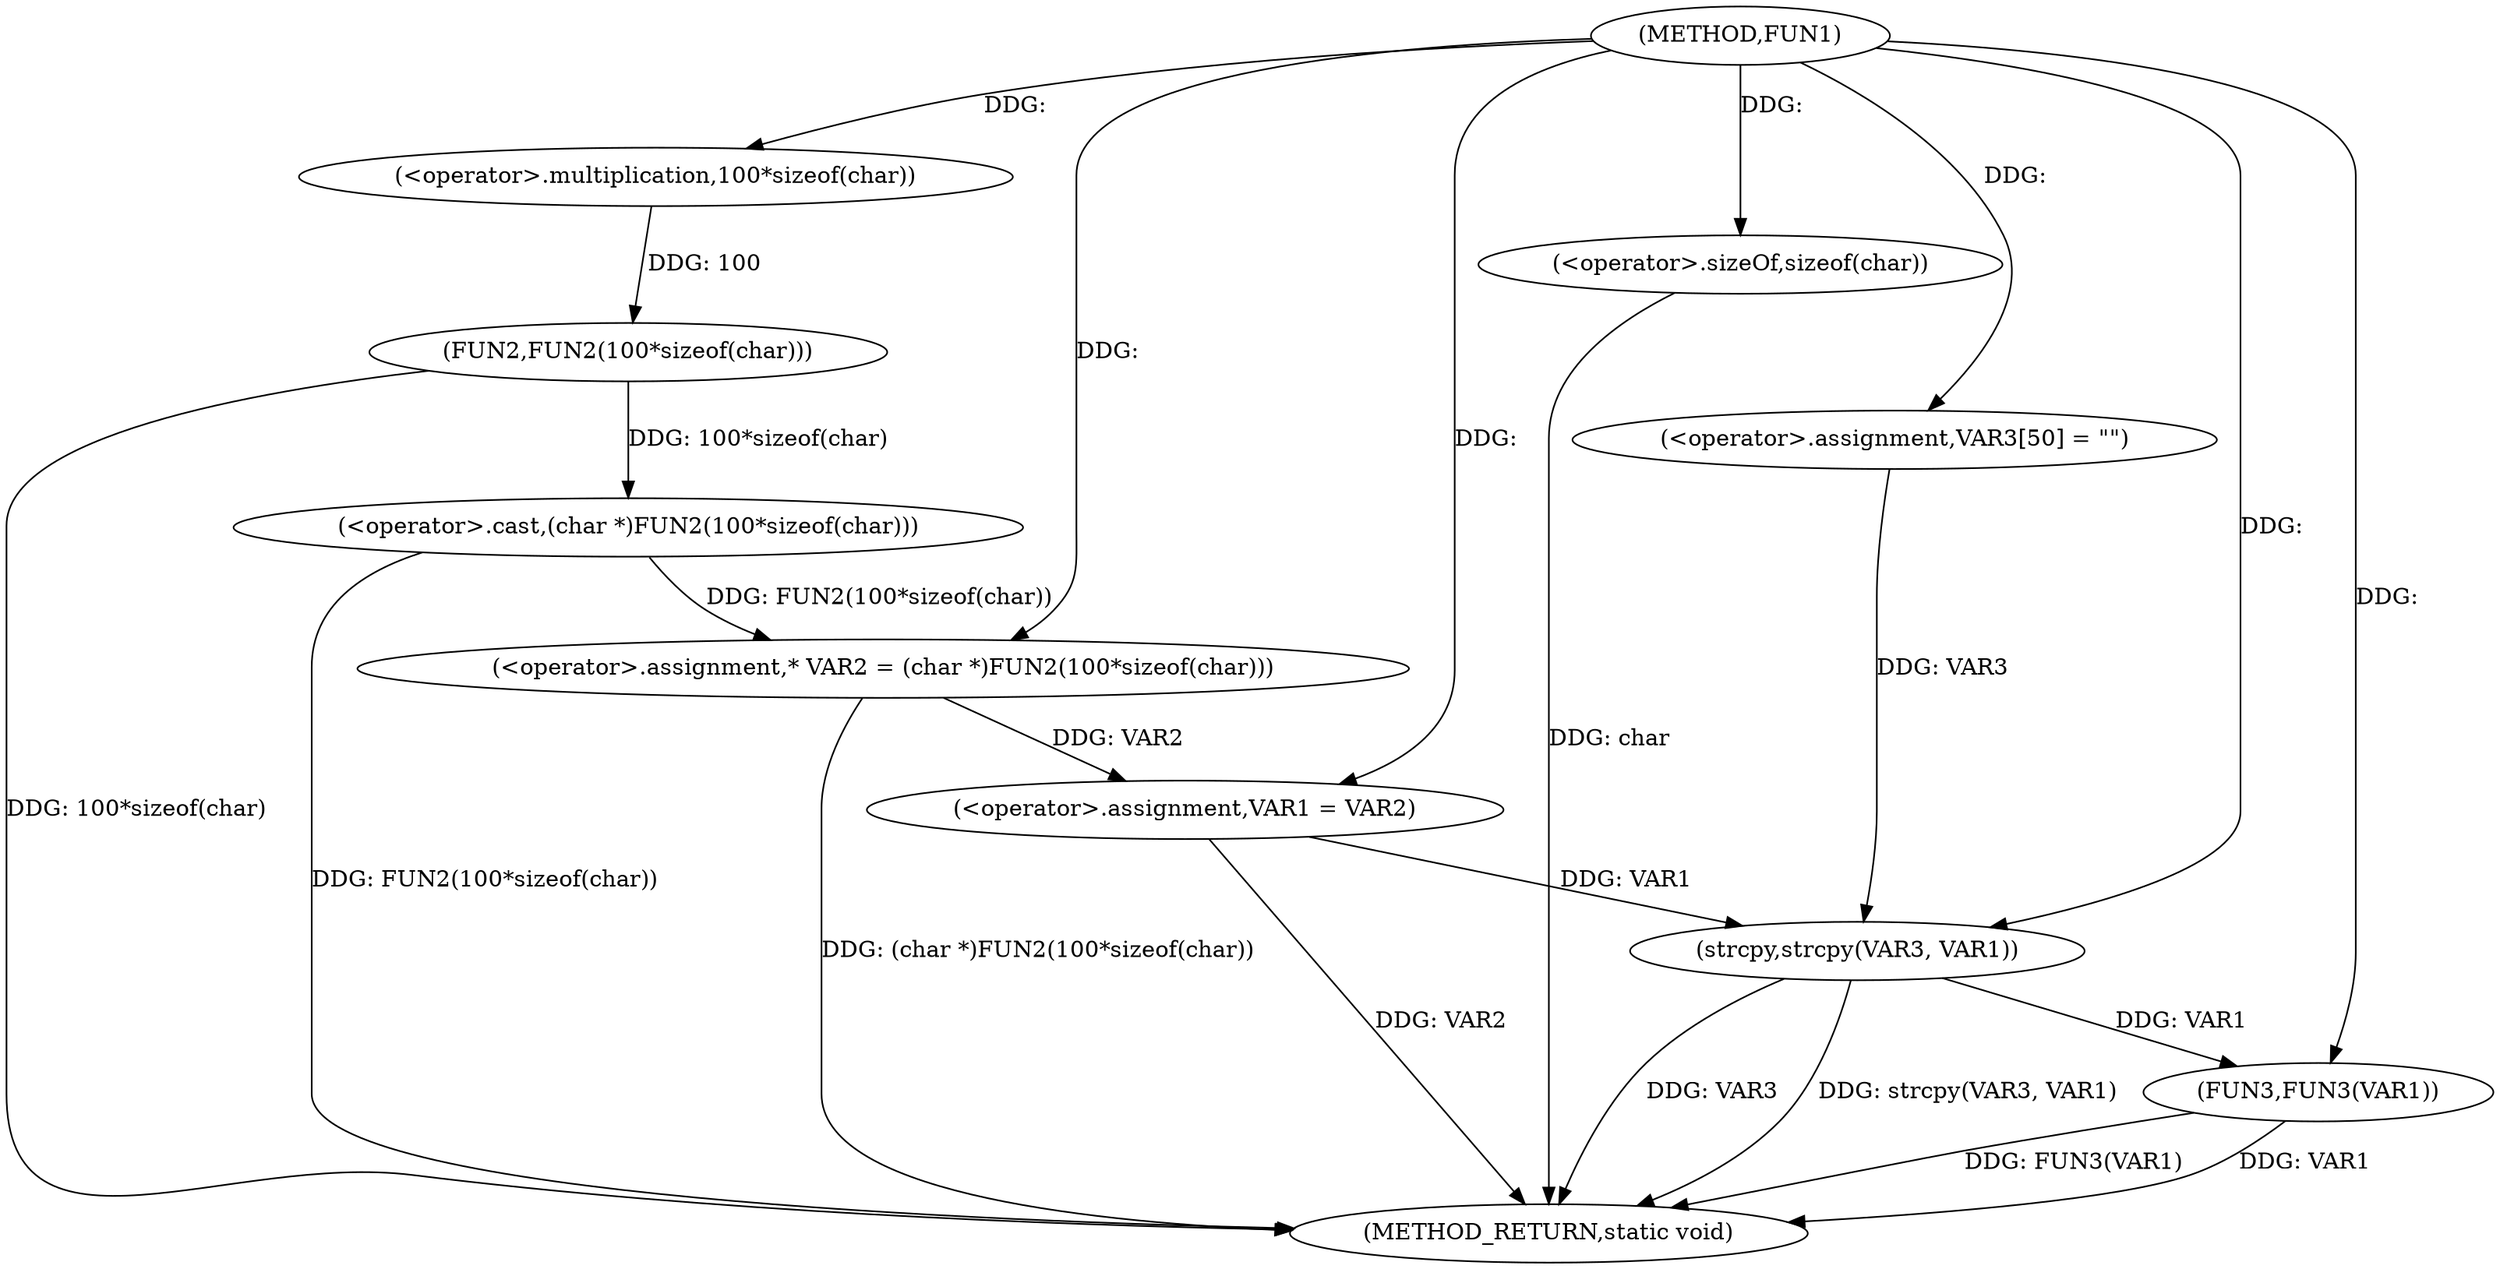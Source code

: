 digraph FUN1 {  
"1000100" [label = "(METHOD,FUN1)" ]
"1000126" [label = "(METHOD_RETURN,static void)" ]
"1000104" [label = "(<operator>.assignment,* VAR2 = (char *)FUN2(100*sizeof(char)))" ]
"1000106" [label = "(<operator>.cast,(char *)FUN2(100*sizeof(char)))" ]
"1000108" [label = "(FUN2,FUN2(100*sizeof(char)))" ]
"1000109" [label = "(<operator>.multiplication,100*sizeof(char))" ]
"1000111" [label = "(<operator>.sizeOf,sizeof(char))" ]
"1000113" [label = "(<operator>.assignment,VAR1 = VAR2)" ]
"1000118" [label = "(<operator>.assignment,VAR3[50] = \"\")" ]
"1000121" [label = "(strcpy,strcpy(VAR3, VAR1))" ]
"1000124" [label = "(FUN3,FUN3(VAR1))" ]
  "1000124" -> "1000126"  [ label = "DDG: VAR1"] 
  "1000106" -> "1000126"  [ label = "DDG: FUN2(100*sizeof(char))"] 
  "1000111" -> "1000126"  [ label = "DDG: char"] 
  "1000121" -> "1000126"  [ label = "DDG: VAR3"] 
  "1000124" -> "1000126"  [ label = "DDG: FUN3(VAR1)"] 
  "1000113" -> "1000126"  [ label = "DDG: VAR2"] 
  "1000121" -> "1000126"  [ label = "DDG: strcpy(VAR3, VAR1)"] 
  "1000104" -> "1000126"  [ label = "DDG: (char *)FUN2(100*sizeof(char))"] 
  "1000108" -> "1000126"  [ label = "DDG: 100*sizeof(char)"] 
  "1000106" -> "1000104"  [ label = "DDG: FUN2(100*sizeof(char))"] 
  "1000100" -> "1000104"  [ label = "DDG: "] 
  "1000108" -> "1000106"  [ label = "DDG: 100*sizeof(char)"] 
  "1000109" -> "1000108"  [ label = "DDG: 100"] 
  "1000100" -> "1000109"  [ label = "DDG: "] 
  "1000100" -> "1000111"  [ label = "DDG: "] 
  "1000104" -> "1000113"  [ label = "DDG: VAR2"] 
  "1000100" -> "1000113"  [ label = "DDG: "] 
  "1000100" -> "1000118"  [ label = "DDG: "] 
  "1000118" -> "1000121"  [ label = "DDG: VAR3"] 
  "1000100" -> "1000121"  [ label = "DDG: "] 
  "1000113" -> "1000121"  [ label = "DDG: VAR1"] 
  "1000121" -> "1000124"  [ label = "DDG: VAR1"] 
  "1000100" -> "1000124"  [ label = "DDG: "] 
}
